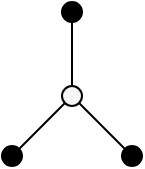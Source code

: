 <mxfile version="13.9.8" type="github">
  <diagram id="LTsQDihcndIUgzf3FQ4U" name="Page-1">
    <mxGraphModel dx="569" dy="305" grid="1" gridSize="10" guides="1" tooltips="1" connect="1" arrows="1" fold="1" page="1" pageScale="1" pageWidth="850" pageHeight="1100" math="0" shadow="0">
      <root>
        <mxCell id="0" />
        <mxCell id="1" parent="0" />
        <mxCell id="Gjzf6rsyO91jv-u4FjQX-1" value="" style="endArrow=none;html=1;exitX=0.5;exitY=0;exitDx=0;exitDy=0;" edge="1" parent="1" source="Gjzf6rsyO91jv-u4FjQX-3" target="Gjzf6rsyO91jv-u4FjQX-2">
          <mxGeometry width="50" height="50" relative="1" as="geometry">
            <mxPoint x="400" y="420" as="sourcePoint" />
            <mxPoint x="450" y="370" as="targetPoint" />
          </mxGeometry>
        </mxCell>
        <mxCell id="Gjzf6rsyO91jv-u4FjQX-2" value="" style="ellipse;whiteSpace=wrap;html=1;aspect=fixed;fontColor=#333333;fillColor=#000000;" vertex="1" parent="1">
          <mxGeometry x="400" y="278" width="10" height="10" as="geometry" />
        </mxCell>
        <mxCell id="Gjzf6rsyO91jv-u4FjQX-3" value="" style="ellipse;whiteSpace=wrap;html=1;aspect=fixed;fillColor=#f5f5f5;fontColor=#333333;" vertex="1" parent="1">
          <mxGeometry x="400" y="320" width="10" height="10" as="geometry" />
        </mxCell>
        <mxCell id="Gjzf6rsyO91jv-u4FjQX-4" value="" style="ellipse;whiteSpace=wrap;html=1;aspect=fixed;fontColor=#333333;fillColor=#000000;" vertex="1" parent="1">
          <mxGeometry x="370" y="350" width="10" height="10" as="geometry" />
        </mxCell>
        <mxCell id="Gjzf6rsyO91jv-u4FjQX-5" value="" style="endArrow=none;html=1;exitX=1;exitY=0;exitDx=0;exitDy=0;entryX=0;entryY=1;entryDx=0;entryDy=0;" edge="1" parent="1" source="Gjzf6rsyO91jv-u4FjQX-4" target="Gjzf6rsyO91jv-u4FjQX-3">
          <mxGeometry width="50" height="50" relative="1" as="geometry">
            <mxPoint x="390" y="360" as="sourcePoint" />
            <mxPoint x="390" y="330" as="targetPoint" />
          </mxGeometry>
        </mxCell>
        <mxCell id="Gjzf6rsyO91jv-u4FjQX-6" value="" style="ellipse;whiteSpace=wrap;html=1;aspect=fixed;fontColor=#333333;fillColor=#000000;" vertex="1" parent="1">
          <mxGeometry x="430" y="350" width="10" height="10" as="geometry" />
        </mxCell>
        <mxCell id="Gjzf6rsyO91jv-u4FjQX-7" value="" style="endArrow=none;html=1;exitX=0;exitY=0;exitDx=0;exitDy=0;entryX=1;entryY=1;entryDx=0;entryDy=0;" edge="1" parent="1" source="Gjzf6rsyO91jv-u4FjQX-6" target="Gjzf6rsyO91jv-u4FjQX-3">
          <mxGeometry width="50" height="50" relative="1" as="geometry">
            <mxPoint x="388.536" y="361.464" as="sourcePoint" />
            <mxPoint x="411.464" y="338.536" as="targetPoint" />
          </mxGeometry>
        </mxCell>
      </root>
    </mxGraphModel>
  </diagram>
</mxfile>
